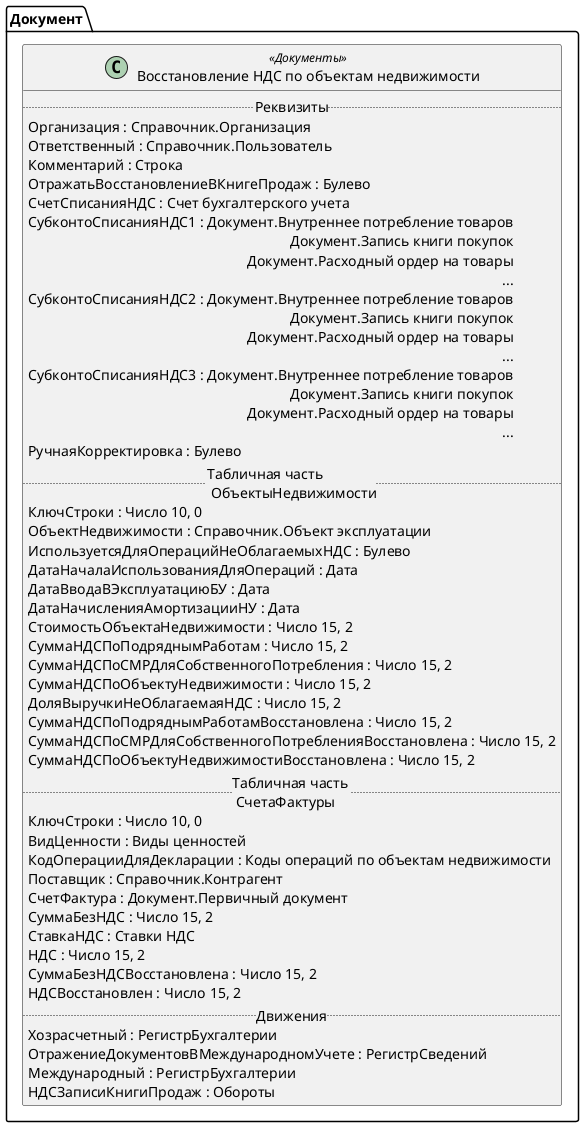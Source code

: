 ﻿@startuml ВосстановлениеНДСПоОбъектамНедвижимости
'!include templates.wsd
'..\include templates.wsd
class Документ.ВосстановлениеНДСПоОбъектамНедвижимости as "Восстановление НДС по объектам недвижимости" <<Документы>>
{
..Реквизиты..
Организация : Справочник.Организация
Ответственный : Справочник.Пользователь
Комментарий : Строка
ОтражатьВосстановлениеВКнигеПродаж : Булево
СчетСписанияНДС : Счет бухгалтерского учета
СубконтоСписанияНДС1 : Документ.Внутреннее потребление товаров\rДокумент.Запись книги покупок\rДокумент.Расходный ордер на товары\r...
СубконтоСписанияНДС2 : Документ.Внутреннее потребление товаров\rДокумент.Запись книги покупок\rДокумент.Расходный ордер на товары\r...
СубконтоСписанияНДС3 : Документ.Внутреннее потребление товаров\rДокумент.Запись книги покупок\rДокумент.Расходный ордер на товары\r...
РучнаяКорректировка : Булево
..Табличная часть \n ОбъектыНедвижимости..
КлючСтроки : Число 10, 0
ОбъектНедвижимости : Справочник.Объект эксплуатации
ИспользуетсяДляОперацийНеОблагаемыхНДС : Булево
ДатаНачалаИспользованияДляОпераций : Дата
ДатаВводаВЭксплуатациюБУ : Дата
ДатаНачисленияАмортизацииНУ : Дата
СтоимостьОбъектаНедвижимости : Число 15, 2
СуммаНДСПоПодряднымРаботам : Число 15, 2
СуммаНДСПоСМРДляСобственногоПотребления : Число 15, 2
СуммаНДСПоОбъектуНедвижимости : Число 15, 2
ДоляВыручкиНеОблагаемаяНДС : Число 15, 2
СуммаНДСПоПодряднымРаботамВосстановлена : Число 15, 2
СуммаНДСПоСМРДляСобственногоПотребленияВосстановлена : Число 15, 2
СуммаНДСПоОбъектуНедвижимостиВосстановлена : Число 15, 2
..Табличная часть \n СчетаФактуры..
КлючСтроки : Число 10, 0
ВидЦенности : Виды ценностей
КодОперацииДляДекларации : Коды операций по объектам недвижимости
Поставщик : Справочник.Контрагент
СчетФактура : Документ.Первичный документ
СуммаБезНДС : Число 15, 2
СтавкаНДС : Ставки НДС
НДС : Число 15, 2
СуммаБезНДСВосстановлена : Число 15, 2
НДСВосстановлен : Число 15, 2
..Движения..
Хозрасчетный : РегистрБухгалтерии
ОтражениеДокументовВМеждународномУчете : РегистрСведений
Международный : РегистрБухгалтерии
НДСЗаписиКнигиПродаж : Обороты
}
@enduml
